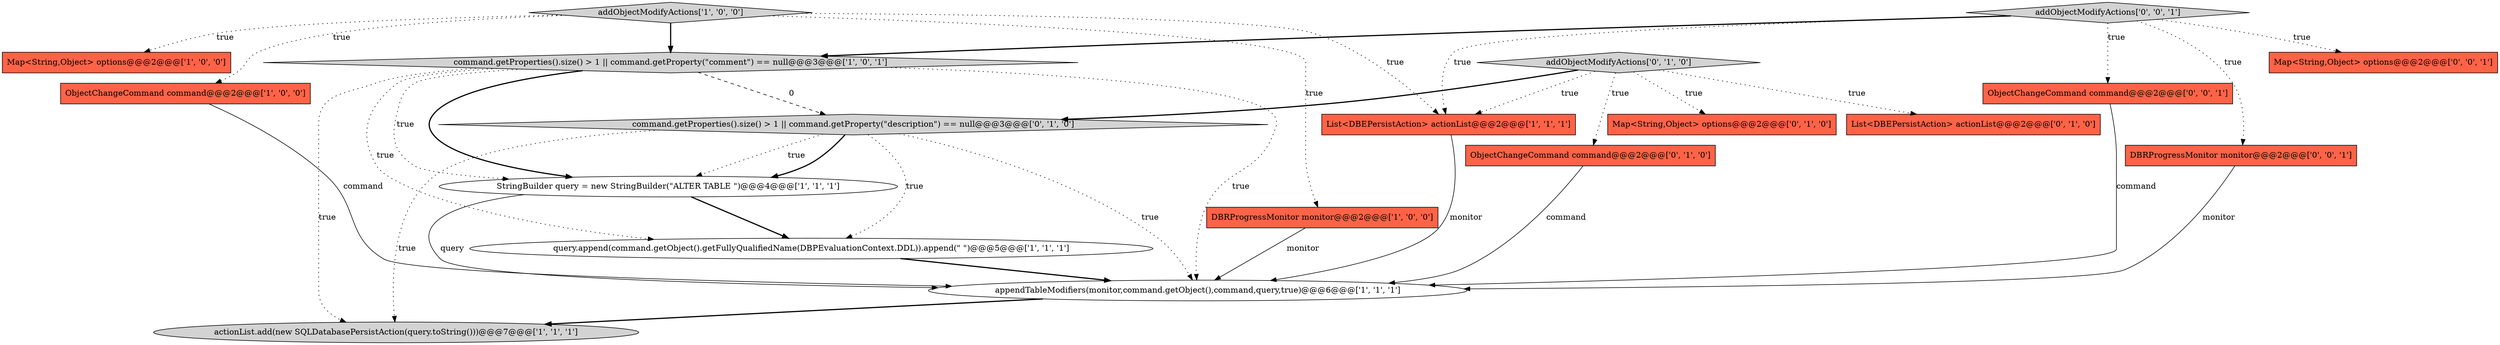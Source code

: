 digraph {
1 [style = filled, label = "appendTableModifiers(monitor,command.getObject(),command,query,true)@@@6@@@['1', '1', '1']", fillcolor = white, shape = ellipse image = "AAA0AAABBB1BBB"];
2 [style = filled, label = "StringBuilder query = new StringBuilder(\"ALTER TABLE \")@@@4@@@['1', '1', '1']", fillcolor = white, shape = ellipse image = "AAA0AAABBB1BBB"];
5 [style = filled, label = "Map<String,Object> options@@@2@@@['1', '0', '0']", fillcolor = tomato, shape = box image = "AAA0AAABBB1BBB"];
6 [style = filled, label = "DBRProgressMonitor monitor@@@2@@@['1', '0', '0']", fillcolor = tomato, shape = box image = "AAA0AAABBB1BBB"];
3 [style = filled, label = "query.append(command.getObject().getFullyQualifiedName(DBPEvaluationContext.DDL)).append(\" \")@@@5@@@['1', '1', '1']", fillcolor = white, shape = ellipse image = "AAA0AAABBB1BBB"];
15 [style = filled, label = "ObjectChangeCommand command@@@2@@@['0', '0', '1']", fillcolor = tomato, shape = box image = "AAA0AAABBB3BBB"];
18 [style = filled, label = "addObjectModifyActions['0', '0', '1']", fillcolor = lightgray, shape = diamond image = "AAA0AAABBB3BBB"];
10 [style = filled, label = "Map<String,Object> options@@@2@@@['0', '1', '0']", fillcolor = tomato, shape = box image = "AAA0AAABBB2BBB"];
14 [style = filled, label = "command.getProperties().size() > 1 || command.getProperty(\"description\") == null@@@3@@@['0', '1', '0']", fillcolor = lightgray, shape = diamond image = "AAA1AAABBB2BBB"];
13 [style = filled, label = "List<DBEPersistAction> actionList@@@2@@@['0', '1', '0']", fillcolor = tomato, shape = box image = "AAA0AAABBB2BBB"];
11 [style = filled, label = "addObjectModifyActions['0', '1', '0']", fillcolor = lightgray, shape = diamond image = "AAA0AAABBB2BBB"];
9 [style = filled, label = "addObjectModifyActions['1', '0', '0']", fillcolor = lightgray, shape = diamond image = "AAA0AAABBB1BBB"];
17 [style = filled, label = "DBRProgressMonitor monitor@@@2@@@['0', '0', '1']", fillcolor = tomato, shape = box image = "AAA0AAABBB3BBB"];
8 [style = filled, label = "command.getProperties().size() > 1 || command.getProperty(\"comment\") == null@@@3@@@['1', '0', '1']", fillcolor = lightgray, shape = diamond image = "AAA0AAABBB1BBB"];
7 [style = filled, label = "List<DBEPersistAction> actionList@@@2@@@['1', '1', '1']", fillcolor = tomato, shape = box image = "AAA0AAABBB1BBB"];
0 [style = filled, label = "ObjectChangeCommand command@@@2@@@['1', '0', '0']", fillcolor = tomato, shape = box image = "AAA0AAABBB1BBB"];
4 [style = filled, label = "actionList.add(new SQLDatabasePersistAction(query.toString()))@@@7@@@['1', '1', '1']", fillcolor = lightgray, shape = ellipse image = "AAA0AAABBB1BBB"];
16 [style = filled, label = "Map<String,Object> options@@@2@@@['0', '0', '1']", fillcolor = tomato, shape = box image = "AAA0AAABBB3BBB"];
12 [style = filled, label = "ObjectChangeCommand command@@@2@@@['0', '1', '0']", fillcolor = tomato, shape = box image = "AAA0AAABBB2BBB"];
6->1 [style = solid, label="monitor"];
14->4 [style = dotted, label="true"];
8->14 [style = dashed, label="0"];
18->15 [style = dotted, label="true"];
11->10 [style = dotted, label="true"];
9->5 [style = dotted, label="true"];
11->12 [style = dotted, label="true"];
9->0 [style = dotted, label="true"];
14->3 [style = dotted, label="true"];
7->1 [style = solid, label="monitor"];
14->1 [style = dotted, label="true"];
9->7 [style = dotted, label="true"];
8->2 [style = dotted, label="true"];
11->7 [style = dotted, label="true"];
11->14 [style = bold, label=""];
9->6 [style = dotted, label="true"];
0->1 [style = solid, label="command"];
3->1 [style = bold, label=""];
2->3 [style = bold, label=""];
18->16 [style = dotted, label="true"];
18->17 [style = dotted, label="true"];
12->1 [style = solid, label="command"];
8->2 [style = bold, label=""];
18->7 [style = dotted, label="true"];
14->2 [style = dotted, label="true"];
1->4 [style = bold, label=""];
14->2 [style = bold, label=""];
8->3 [style = dotted, label="true"];
18->8 [style = bold, label=""];
9->8 [style = bold, label=""];
15->1 [style = solid, label="command"];
11->13 [style = dotted, label="true"];
8->1 [style = dotted, label="true"];
8->4 [style = dotted, label="true"];
17->1 [style = solid, label="monitor"];
2->1 [style = solid, label="query"];
}
